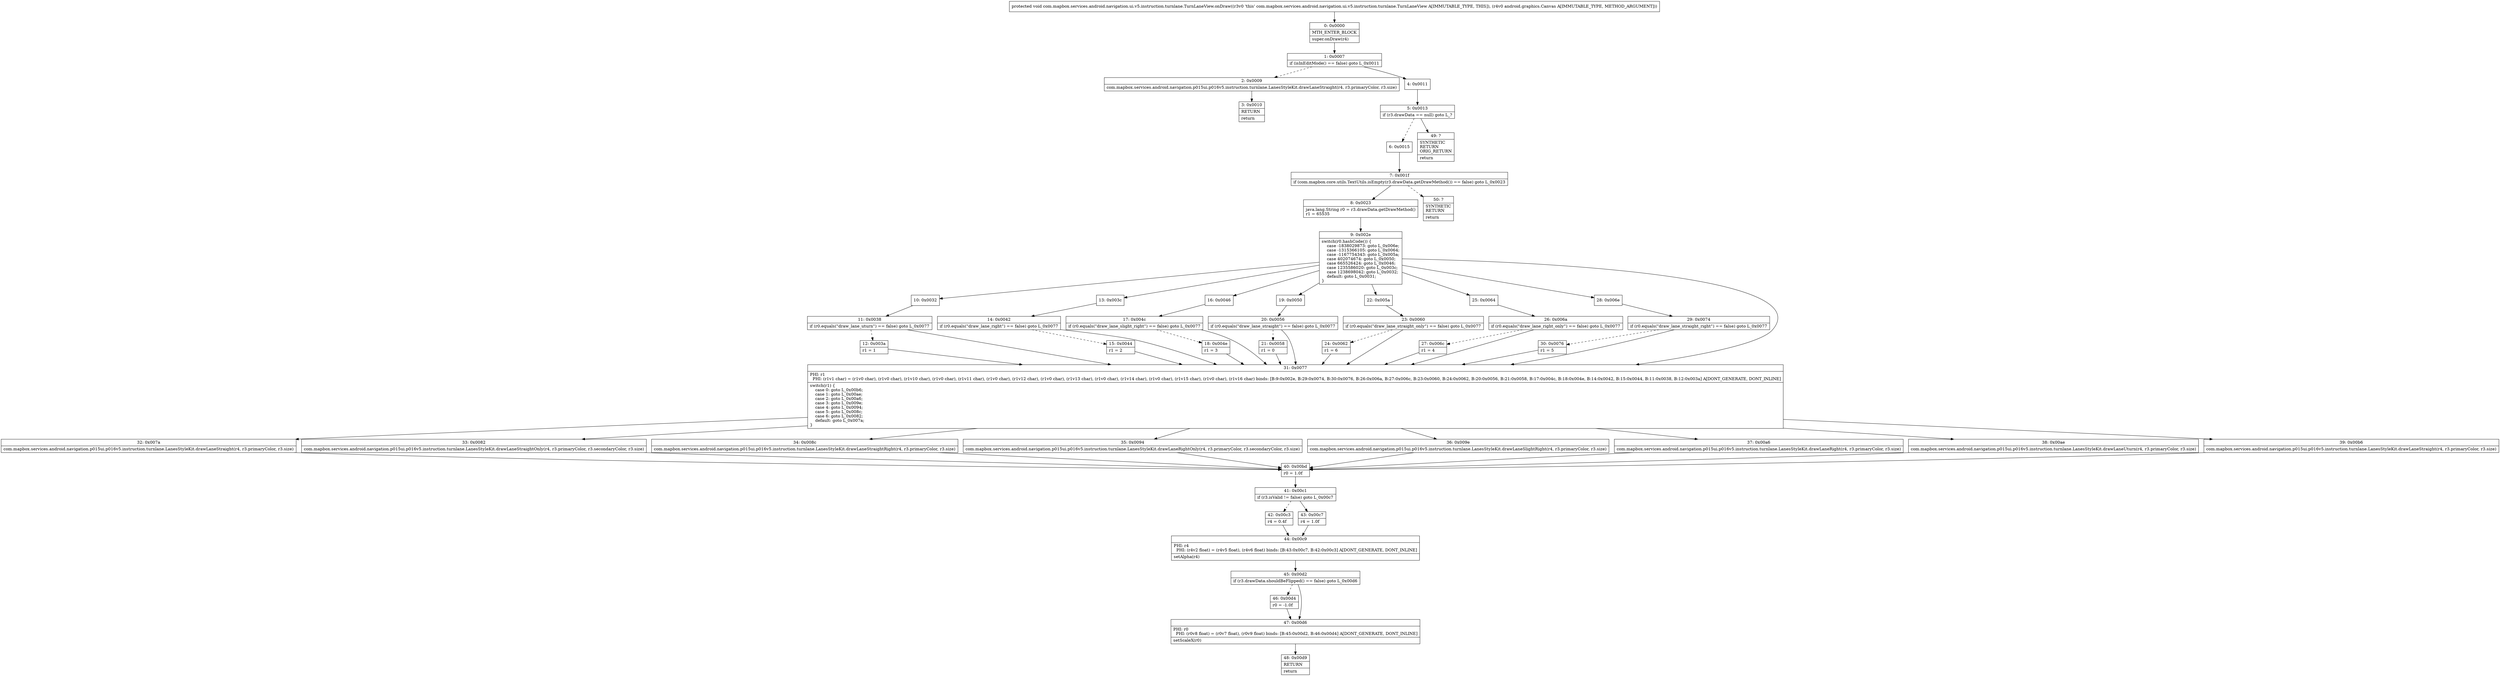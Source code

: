 digraph "CFG forcom.mapbox.services.android.navigation.ui.v5.instruction.turnlane.TurnLaneView.onDraw(Landroid\/graphics\/Canvas;)V" {
Node_0 [shape=record,label="{0\:\ 0x0000|MTH_ENTER_BLOCK\l|super.onDraw(r4)\l}"];
Node_1 [shape=record,label="{1\:\ 0x0007|if (isInEditMode() == false) goto L_0x0011\l}"];
Node_2 [shape=record,label="{2\:\ 0x0009|com.mapbox.services.android.navigation.p015ui.p016v5.instruction.turnlane.LanesStyleKit.drawLaneStraight(r4, r3.primaryColor, r3.size)\l}"];
Node_3 [shape=record,label="{3\:\ 0x0010|RETURN\l|return\l}"];
Node_4 [shape=record,label="{4\:\ 0x0011}"];
Node_5 [shape=record,label="{5\:\ 0x0013|if (r3.drawData == null) goto L_?\l}"];
Node_6 [shape=record,label="{6\:\ 0x0015}"];
Node_7 [shape=record,label="{7\:\ 0x001f|if (com.mapbox.core.utils.TextUtils.isEmpty(r3.drawData.getDrawMethod()) == false) goto L_0x0023\l}"];
Node_8 [shape=record,label="{8\:\ 0x0023|java.lang.String r0 = r3.drawData.getDrawMethod()\lr1 = 65535\l}"];
Node_9 [shape=record,label="{9\:\ 0x002e|switch(r0.hashCode()) \{\l    case \-1838029873: goto L_0x006e;\l    case \-1315366105: goto L_0x0064;\l    case \-1167754343: goto L_0x005a;\l    case 402074674: goto L_0x0050;\l    case 665526424: goto L_0x0046;\l    case 1235586020: goto L_0x003c;\l    case 1238698042: goto L_0x0032;\l    default: goto L_0x0031;\l\}\l}"];
Node_10 [shape=record,label="{10\:\ 0x0032}"];
Node_11 [shape=record,label="{11\:\ 0x0038|if (r0.equals(\"draw_lane_uturn\") == false) goto L_0x0077\l}"];
Node_12 [shape=record,label="{12\:\ 0x003a|r1 = 1\l}"];
Node_13 [shape=record,label="{13\:\ 0x003c}"];
Node_14 [shape=record,label="{14\:\ 0x0042|if (r0.equals(\"draw_lane_right\") == false) goto L_0x0077\l}"];
Node_15 [shape=record,label="{15\:\ 0x0044|r1 = 2\l}"];
Node_16 [shape=record,label="{16\:\ 0x0046}"];
Node_17 [shape=record,label="{17\:\ 0x004c|if (r0.equals(\"draw_lane_slight_right\") == false) goto L_0x0077\l}"];
Node_18 [shape=record,label="{18\:\ 0x004e|r1 = 3\l}"];
Node_19 [shape=record,label="{19\:\ 0x0050}"];
Node_20 [shape=record,label="{20\:\ 0x0056|if (r0.equals(\"draw_lane_straight\") == false) goto L_0x0077\l}"];
Node_21 [shape=record,label="{21\:\ 0x0058|r1 = 0\l}"];
Node_22 [shape=record,label="{22\:\ 0x005a}"];
Node_23 [shape=record,label="{23\:\ 0x0060|if (r0.equals(\"draw_lane_straight_only\") == false) goto L_0x0077\l}"];
Node_24 [shape=record,label="{24\:\ 0x0062|r1 = 6\l}"];
Node_25 [shape=record,label="{25\:\ 0x0064}"];
Node_26 [shape=record,label="{26\:\ 0x006a|if (r0.equals(\"draw_lane_right_only\") == false) goto L_0x0077\l}"];
Node_27 [shape=record,label="{27\:\ 0x006c|r1 = 4\l}"];
Node_28 [shape=record,label="{28\:\ 0x006e}"];
Node_29 [shape=record,label="{29\:\ 0x0074|if (r0.equals(\"draw_lane_straight_right\") == false) goto L_0x0077\l}"];
Node_30 [shape=record,label="{30\:\ 0x0076|r1 = 5\l}"];
Node_31 [shape=record,label="{31\:\ 0x0077|PHI: r1 \l  PHI: (r1v1 char) = (r1v0 char), (r1v0 char), (r1v10 char), (r1v0 char), (r1v11 char), (r1v0 char), (r1v12 char), (r1v0 char), (r1v13 char), (r1v0 char), (r1v14 char), (r1v0 char), (r1v15 char), (r1v0 char), (r1v16 char) binds: [B:9:0x002e, B:29:0x0074, B:30:0x0076, B:26:0x006a, B:27:0x006c, B:23:0x0060, B:24:0x0062, B:20:0x0056, B:21:0x0058, B:17:0x004c, B:18:0x004e, B:14:0x0042, B:15:0x0044, B:11:0x0038, B:12:0x003a] A[DONT_GENERATE, DONT_INLINE]\l|switch(r1) \{\l    case 0: goto L_0x00b6;\l    case 1: goto L_0x00ae;\l    case 2: goto L_0x00a6;\l    case 3: goto L_0x009e;\l    case 4: goto L_0x0094;\l    case 5: goto L_0x008c;\l    case 6: goto L_0x0082;\l    default: goto L_0x007a;\l\}\l}"];
Node_32 [shape=record,label="{32\:\ 0x007a|com.mapbox.services.android.navigation.p015ui.p016v5.instruction.turnlane.LanesStyleKit.drawLaneStraight(r4, r3.primaryColor, r3.size)\l}"];
Node_33 [shape=record,label="{33\:\ 0x0082|com.mapbox.services.android.navigation.p015ui.p016v5.instruction.turnlane.LanesStyleKit.drawLaneStraightOnly(r4, r3.primaryColor, r3.secondaryColor, r3.size)\l}"];
Node_34 [shape=record,label="{34\:\ 0x008c|com.mapbox.services.android.navigation.p015ui.p016v5.instruction.turnlane.LanesStyleKit.drawLaneStraightRight(r4, r3.primaryColor, r3.size)\l}"];
Node_35 [shape=record,label="{35\:\ 0x0094|com.mapbox.services.android.navigation.p015ui.p016v5.instruction.turnlane.LanesStyleKit.drawLaneRightOnly(r4, r3.primaryColor, r3.secondaryColor, r3.size)\l}"];
Node_36 [shape=record,label="{36\:\ 0x009e|com.mapbox.services.android.navigation.p015ui.p016v5.instruction.turnlane.LanesStyleKit.drawLaneSlightRight(r4, r3.primaryColor, r3.size)\l}"];
Node_37 [shape=record,label="{37\:\ 0x00a6|com.mapbox.services.android.navigation.p015ui.p016v5.instruction.turnlane.LanesStyleKit.drawLaneRight(r4, r3.primaryColor, r3.size)\l}"];
Node_38 [shape=record,label="{38\:\ 0x00ae|com.mapbox.services.android.navigation.p015ui.p016v5.instruction.turnlane.LanesStyleKit.drawLaneUturn(r4, r3.primaryColor, r3.size)\l}"];
Node_39 [shape=record,label="{39\:\ 0x00b6|com.mapbox.services.android.navigation.p015ui.p016v5.instruction.turnlane.LanesStyleKit.drawLaneStraight(r4, r3.primaryColor, r3.size)\l}"];
Node_40 [shape=record,label="{40\:\ 0x00bd|r0 = 1.0f\l}"];
Node_41 [shape=record,label="{41\:\ 0x00c1|if (r3.isValid != false) goto L_0x00c7\l}"];
Node_42 [shape=record,label="{42\:\ 0x00c3|r4 = 0.4f\l}"];
Node_43 [shape=record,label="{43\:\ 0x00c7|r4 = 1.0f\l}"];
Node_44 [shape=record,label="{44\:\ 0x00c9|PHI: r4 \l  PHI: (r4v2 float) = (r4v5 float), (r4v6 float) binds: [B:43:0x00c7, B:42:0x00c3] A[DONT_GENERATE, DONT_INLINE]\l|setAlpha(r4)\l}"];
Node_45 [shape=record,label="{45\:\ 0x00d2|if (r3.drawData.shouldBeFlipped() == false) goto L_0x00d6\l}"];
Node_46 [shape=record,label="{46\:\ 0x00d4|r0 = \-1.0f\l}"];
Node_47 [shape=record,label="{47\:\ 0x00d6|PHI: r0 \l  PHI: (r0v8 float) = (r0v7 float), (r0v9 float) binds: [B:45:0x00d2, B:46:0x00d4] A[DONT_GENERATE, DONT_INLINE]\l|setScaleX(r0)\l}"];
Node_48 [shape=record,label="{48\:\ 0x00d9|RETURN\l|return\l}"];
Node_49 [shape=record,label="{49\:\ ?|SYNTHETIC\lRETURN\lORIG_RETURN\l|return\l}"];
Node_50 [shape=record,label="{50\:\ ?|SYNTHETIC\lRETURN\l|return\l}"];
MethodNode[shape=record,label="{protected void com.mapbox.services.android.navigation.ui.v5.instruction.turnlane.TurnLaneView.onDraw((r3v0 'this' com.mapbox.services.android.navigation.ui.v5.instruction.turnlane.TurnLaneView A[IMMUTABLE_TYPE, THIS]), (r4v0 android.graphics.Canvas A[IMMUTABLE_TYPE, METHOD_ARGUMENT])) }"];
MethodNode -> Node_0;
Node_0 -> Node_1;
Node_1 -> Node_2[style=dashed];
Node_1 -> Node_4;
Node_2 -> Node_3;
Node_4 -> Node_5;
Node_5 -> Node_6[style=dashed];
Node_5 -> Node_49;
Node_6 -> Node_7;
Node_7 -> Node_8;
Node_7 -> Node_50[style=dashed];
Node_8 -> Node_9;
Node_9 -> Node_10;
Node_9 -> Node_13;
Node_9 -> Node_16;
Node_9 -> Node_19;
Node_9 -> Node_22;
Node_9 -> Node_25;
Node_9 -> Node_28;
Node_9 -> Node_31;
Node_10 -> Node_11;
Node_11 -> Node_12[style=dashed];
Node_11 -> Node_31;
Node_12 -> Node_31;
Node_13 -> Node_14;
Node_14 -> Node_15[style=dashed];
Node_14 -> Node_31;
Node_15 -> Node_31;
Node_16 -> Node_17;
Node_17 -> Node_18[style=dashed];
Node_17 -> Node_31;
Node_18 -> Node_31;
Node_19 -> Node_20;
Node_20 -> Node_21[style=dashed];
Node_20 -> Node_31;
Node_21 -> Node_31;
Node_22 -> Node_23;
Node_23 -> Node_24[style=dashed];
Node_23 -> Node_31;
Node_24 -> Node_31;
Node_25 -> Node_26;
Node_26 -> Node_27[style=dashed];
Node_26 -> Node_31;
Node_27 -> Node_31;
Node_28 -> Node_29;
Node_29 -> Node_30[style=dashed];
Node_29 -> Node_31;
Node_30 -> Node_31;
Node_31 -> Node_32;
Node_31 -> Node_33;
Node_31 -> Node_34;
Node_31 -> Node_35;
Node_31 -> Node_36;
Node_31 -> Node_37;
Node_31 -> Node_38;
Node_31 -> Node_39;
Node_32 -> Node_40;
Node_33 -> Node_40;
Node_34 -> Node_40;
Node_35 -> Node_40;
Node_36 -> Node_40;
Node_37 -> Node_40;
Node_38 -> Node_40;
Node_39 -> Node_40;
Node_40 -> Node_41;
Node_41 -> Node_42[style=dashed];
Node_41 -> Node_43;
Node_42 -> Node_44;
Node_43 -> Node_44;
Node_44 -> Node_45;
Node_45 -> Node_46[style=dashed];
Node_45 -> Node_47;
Node_46 -> Node_47;
Node_47 -> Node_48;
}

